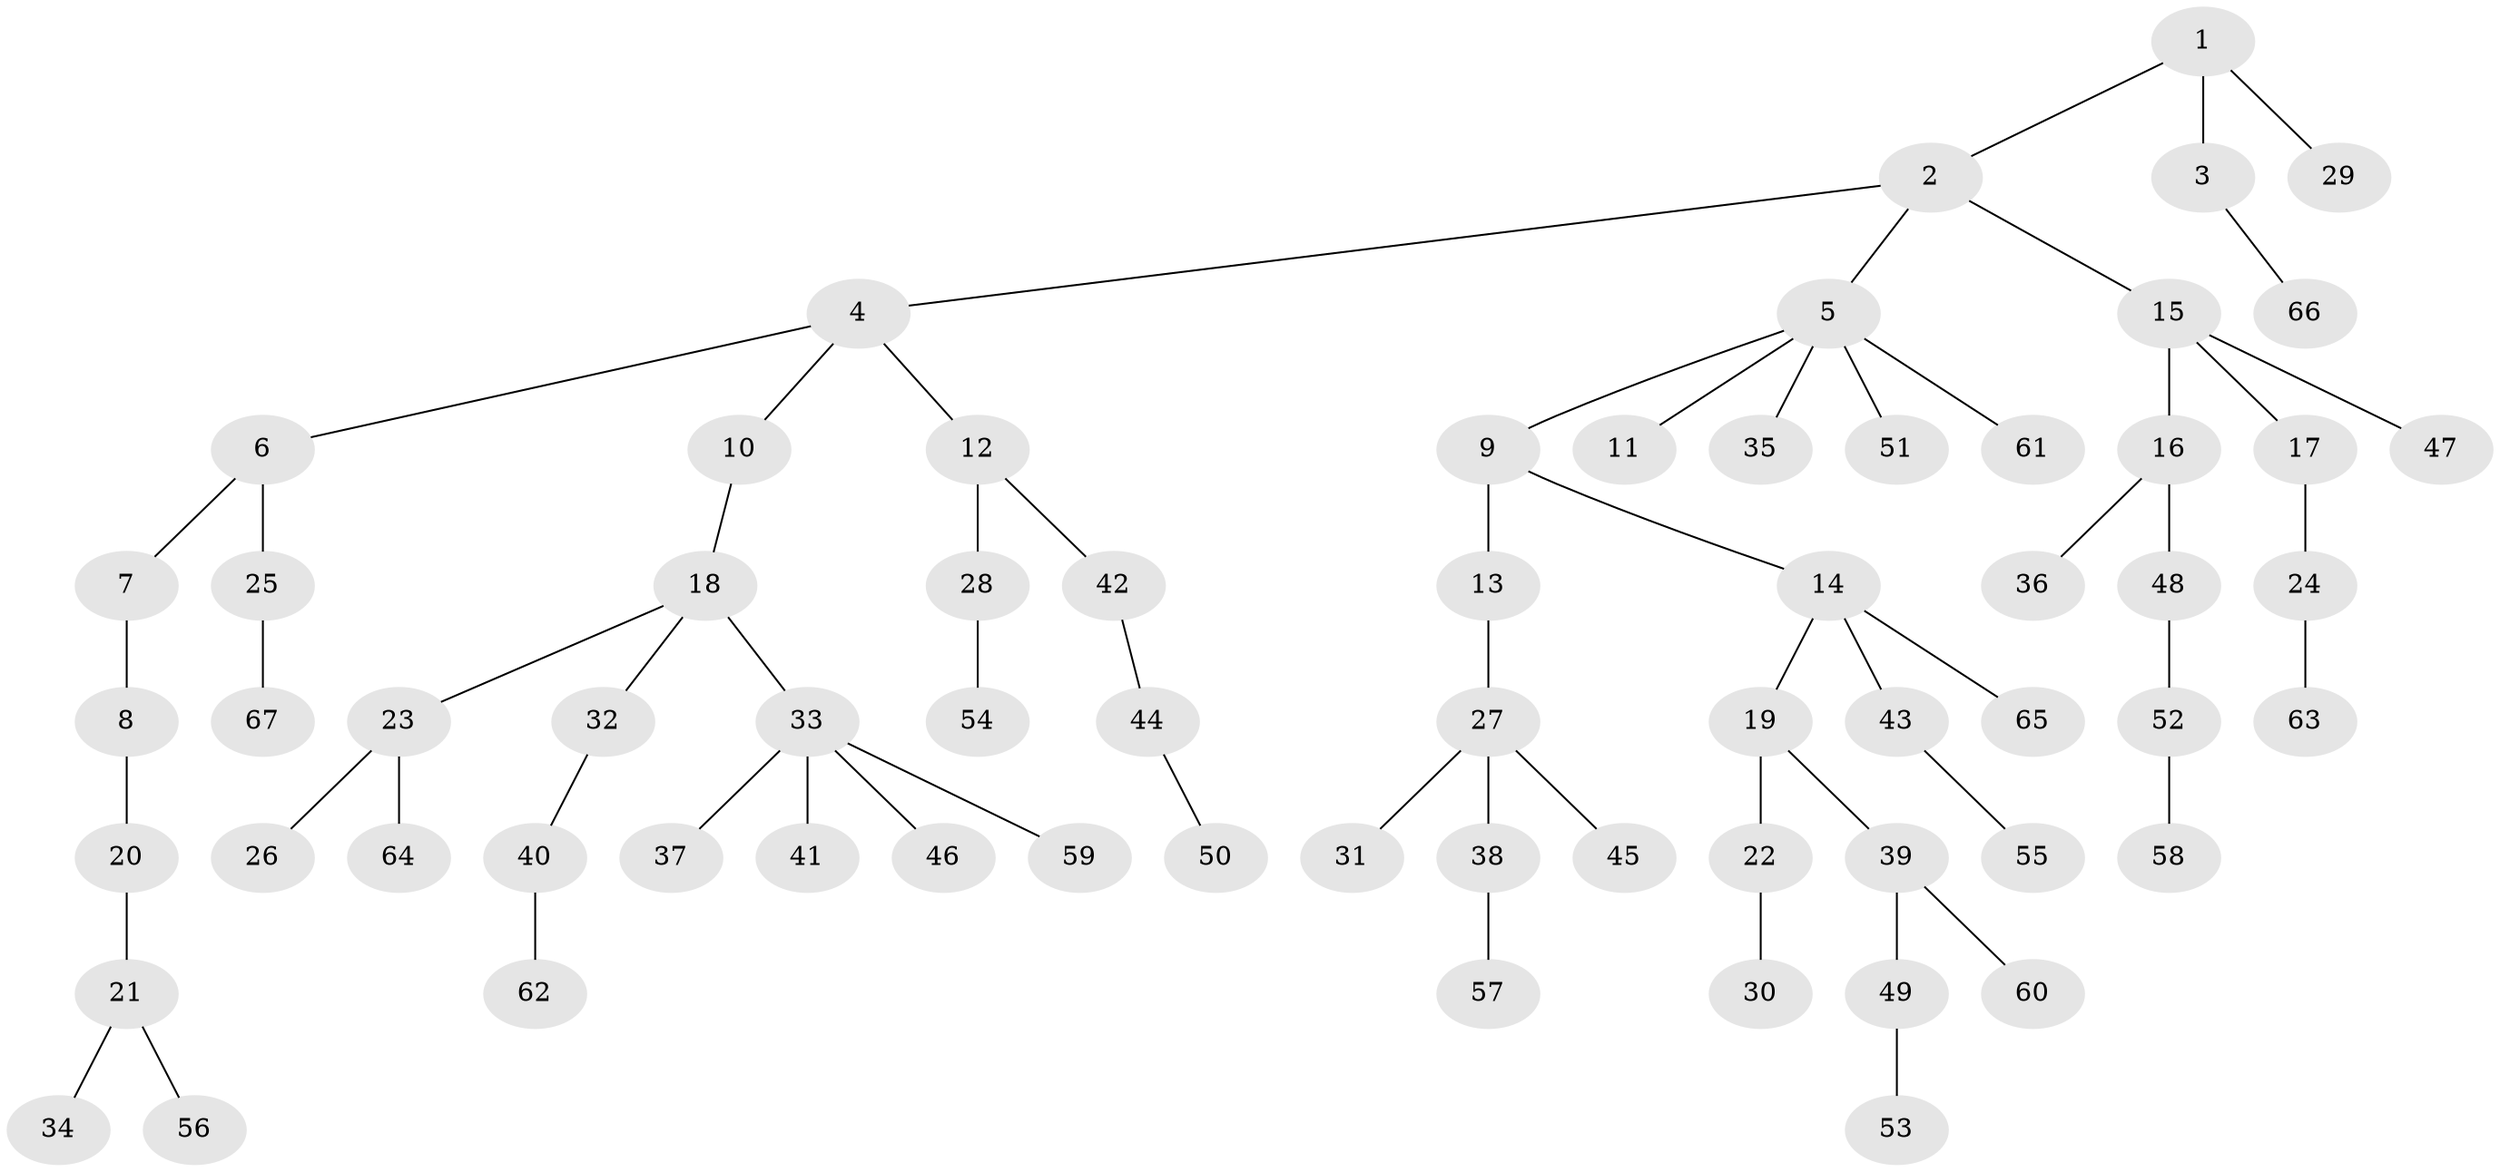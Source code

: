 // coarse degree distribution, {3: 0.15217391304347827, 8: 0.021739130434782608, 1: 0.5434782608695652, 4: 0.10869565217391304, 2: 0.17391304347826086}
// Generated by graph-tools (version 1.1) at 2025/24/03/03/25 07:24:06]
// undirected, 67 vertices, 66 edges
graph export_dot {
graph [start="1"]
  node [color=gray90,style=filled];
  1;
  2;
  3;
  4;
  5;
  6;
  7;
  8;
  9;
  10;
  11;
  12;
  13;
  14;
  15;
  16;
  17;
  18;
  19;
  20;
  21;
  22;
  23;
  24;
  25;
  26;
  27;
  28;
  29;
  30;
  31;
  32;
  33;
  34;
  35;
  36;
  37;
  38;
  39;
  40;
  41;
  42;
  43;
  44;
  45;
  46;
  47;
  48;
  49;
  50;
  51;
  52;
  53;
  54;
  55;
  56;
  57;
  58;
  59;
  60;
  61;
  62;
  63;
  64;
  65;
  66;
  67;
  1 -- 2;
  1 -- 3;
  1 -- 29;
  2 -- 4;
  2 -- 5;
  2 -- 15;
  3 -- 66;
  4 -- 6;
  4 -- 10;
  4 -- 12;
  5 -- 9;
  5 -- 11;
  5 -- 35;
  5 -- 51;
  5 -- 61;
  6 -- 7;
  6 -- 25;
  7 -- 8;
  8 -- 20;
  9 -- 13;
  9 -- 14;
  10 -- 18;
  12 -- 28;
  12 -- 42;
  13 -- 27;
  14 -- 19;
  14 -- 43;
  14 -- 65;
  15 -- 16;
  15 -- 17;
  15 -- 47;
  16 -- 36;
  16 -- 48;
  17 -- 24;
  18 -- 23;
  18 -- 32;
  18 -- 33;
  19 -- 22;
  19 -- 39;
  20 -- 21;
  21 -- 34;
  21 -- 56;
  22 -- 30;
  23 -- 26;
  23 -- 64;
  24 -- 63;
  25 -- 67;
  27 -- 31;
  27 -- 38;
  27 -- 45;
  28 -- 54;
  32 -- 40;
  33 -- 37;
  33 -- 41;
  33 -- 46;
  33 -- 59;
  38 -- 57;
  39 -- 49;
  39 -- 60;
  40 -- 62;
  42 -- 44;
  43 -- 55;
  44 -- 50;
  48 -- 52;
  49 -- 53;
  52 -- 58;
}
